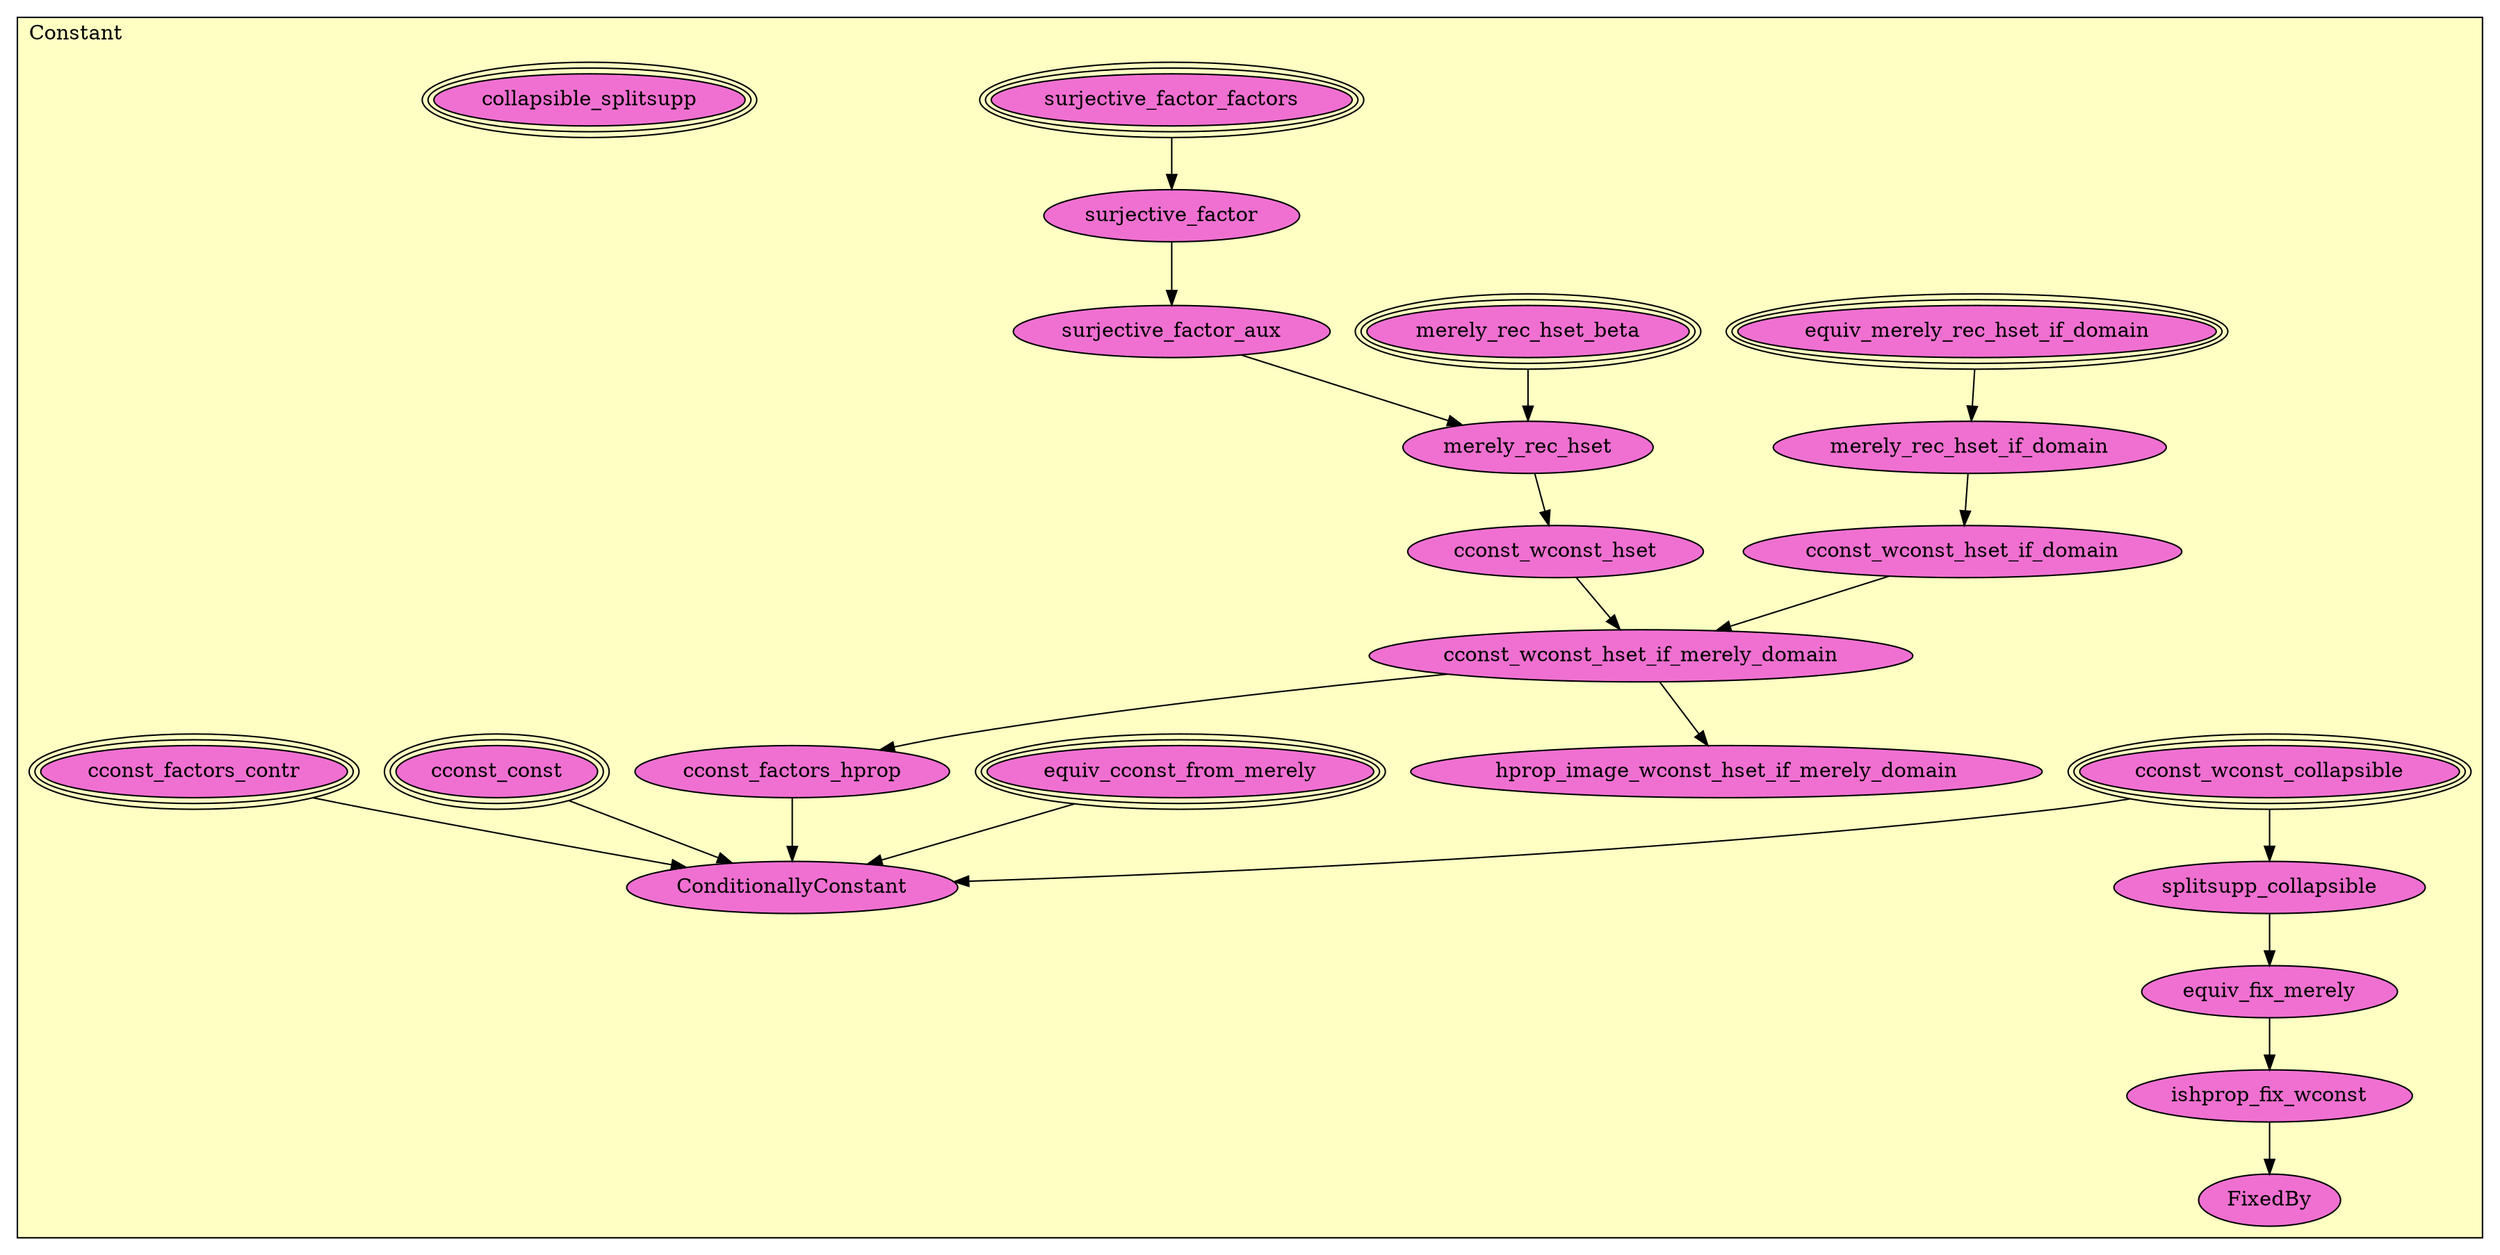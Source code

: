 digraph HoTT_Truncations_Constant {
  graph [ratio=0.5]
  node [style=filled]
Constant_surjective_factor_factors [label="surjective_factor_factors", URL=<Constant.html#surjective_factor_factors>, peripheries=3, fillcolor="#F070D1"] ;
Constant_surjective_factor [label="surjective_factor", URL=<Constant.html#surjective_factor>, fillcolor="#F070D1"] ;
Constant_surjective_factor_aux [label="surjective_factor_aux", URL=<Constant.html#surjective_factor_aux>, fillcolor="#F070D1"] ;
Constant_equiv_merely_rec_hset_if_domain [label="equiv_merely_rec_hset_if_domain", URL=<Constant.html#equiv_merely_rec_hset_if_domain>, peripheries=3, fillcolor="#F070D1"] ;
Constant_merely_rec_hset_if_domain [label="merely_rec_hset_if_domain", URL=<Constant.html#merely_rec_hset_if_domain>, fillcolor="#F070D1"] ;
Constant_cconst_wconst_hset_if_domain [label="cconst_wconst_hset_if_domain", URL=<Constant.html#cconst_wconst_hset_if_domain>, fillcolor="#F070D1"] ;
Constant_merely_rec_hset_beta [label="merely_rec_hset_beta", URL=<Constant.html#merely_rec_hset_beta>, peripheries=3, fillcolor="#F070D1"] ;
Constant_merely_rec_hset [label="merely_rec_hset", URL=<Constant.html#merely_rec_hset>, fillcolor="#F070D1"] ;
Constant_cconst_wconst_hset [label="cconst_wconst_hset", URL=<Constant.html#cconst_wconst_hset>, fillcolor="#F070D1"] ;
Constant_cconst_wconst_hset_if_merely_domain [label="cconst_wconst_hset_if_merely_domain", URL=<Constant.html#cconst_wconst_hset_if_merely_domain>, fillcolor="#F070D1"] ;
Constant_hprop_image_wconst_hset_if_merely_domain [label="hprop_image_wconst_hset_if_merely_domain", URL=<Constant.html#hprop_image_wconst_hset_if_merely_domain>, fillcolor="#F070D1"] ;
Constant_cconst_wconst_collapsible [label="cconst_wconst_collapsible", URL=<Constant.html#cconst_wconst_collapsible>, peripheries=3, fillcolor="#F070D1"] ;
Constant_cconst_factors_contr [label="cconst_factors_contr", URL=<Constant.html#cconst_factors_contr>, peripheries=3, fillcolor="#F070D1"] ;
Constant_cconst_factors_hprop [label="cconst_factors_hprop", URL=<Constant.html#cconst_factors_hprop>, fillcolor="#F070D1"] ;
Constant_equiv_cconst_from_merely [label="equiv_cconst_from_merely", URL=<Constant.html#equiv_cconst_from_merely>, peripheries=3, fillcolor="#F070D1"] ;
Constant_cconst_const [label="cconst_const", URL=<Constant.html#cconst_const>, peripheries=3, fillcolor="#F070D1"] ;
Constant_ConditionallyConstant [label="ConditionallyConstant", URL=<Constant.html#ConditionallyConstant>, fillcolor="#F070D1"] ;
Constant_collapsible_splitsupp [label="collapsible_splitsupp", URL=<Constant.html#collapsible_splitsupp>, peripheries=3, fillcolor="#F070D1"] ;
Constant_splitsupp_collapsible [label="splitsupp_collapsible", URL=<Constant.html#splitsupp_collapsible>, fillcolor="#F070D1"] ;
Constant_equiv_fix_merely [label="equiv_fix_merely", URL=<Constant.html#equiv_fix_merely>, fillcolor="#F070D1"] ;
Constant_ishprop_fix_wconst [label="ishprop_fix_wconst", URL=<Constant.html#ishprop_fix_wconst>, fillcolor="#F070D1"] ;
Constant_FixedBy [label="FixedBy", URL=<Constant.html#FixedBy>, fillcolor="#F070D1"] ;
  Constant_surjective_factor_factors -> Constant_surjective_factor [] ;
  Constant_surjective_factor -> Constant_surjective_factor_aux [] ;
  Constant_surjective_factor_aux -> Constant_merely_rec_hset [] ;
  Constant_equiv_merely_rec_hset_if_domain -> Constant_merely_rec_hset_if_domain [] ;
  Constant_merely_rec_hset_if_domain -> Constant_cconst_wconst_hset_if_domain [] ;
  Constant_cconst_wconst_hset_if_domain -> Constant_cconst_wconst_hset_if_merely_domain [] ;
  Constant_merely_rec_hset_beta -> Constant_merely_rec_hset [] ;
  Constant_merely_rec_hset -> Constant_cconst_wconst_hset [] ;
  Constant_cconst_wconst_hset -> Constant_cconst_wconst_hset_if_merely_domain [] ;
  Constant_cconst_wconst_hset_if_merely_domain -> Constant_hprop_image_wconst_hset_if_merely_domain [] ;
  Constant_cconst_wconst_hset_if_merely_domain -> Constant_cconst_factors_hprop [] ;
  Constant_cconst_wconst_collapsible -> Constant_ConditionallyConstant [] ;
  Constant_cconst_wconst_collapsible -> Constant_splitsupp_collapsible [] ;
  Constant_cconst_factors_contr -> Constant_ConditionallyConstant [] ;
  Constant_cconst_factors_hprop -> Constant_ConditionallyConstant [] ;
  Constant_equiv_cconst_from_merely -> Constant_ConditionallyConstant [] ;
  Constant_cconst_const -> Constant_ConditionallyConstant [] ;
  Constant_splitsupp_collapsible -> Constant_equiv_fix_merely [] ;
  Constant_equiv_fix_merely -> Constant_ishprop_fix_wconst [] ;
  Constant_ishprop_fix_wconst -> Constant_FixedBy [] ;
subgraph cluster_Constant { label="Constant"; fillcolor="#FFFFC3"; labeljust=l; style=filled 
Constant_FixedBy; Constant_ishprop_fix_wconst; Constant_equiv_fix_merely; Constant_splitsupp_collapsible; Constant_collapsible_splitsupp; Constant_ConditionallyConstant; Constant_cconst_const; Constant_equiv_cconst_from_merely; Constant_cconst_factors_hprop; Constant_cconst_factors_contr; Constant_cconst_wconst_collapsible; Constant_hprop_image_wconst_hset_if_merely_domain; Constant_cconst_wconst_hset_if_merely_domain; Constant_cconst_wconst_hset; Constant_merely_rec_hset; Constant_merely_rec_hset_beta; Constant_cconst_wconst_hset_if_domain; Constant_merely_rec_hset_if_domain; Constant_equiv_merely_rec_hset_if_domain; Constant_surjective_factor_aux; Constant_surjective_factor; Constant_surjective_factor_factors; };
} /* END */
